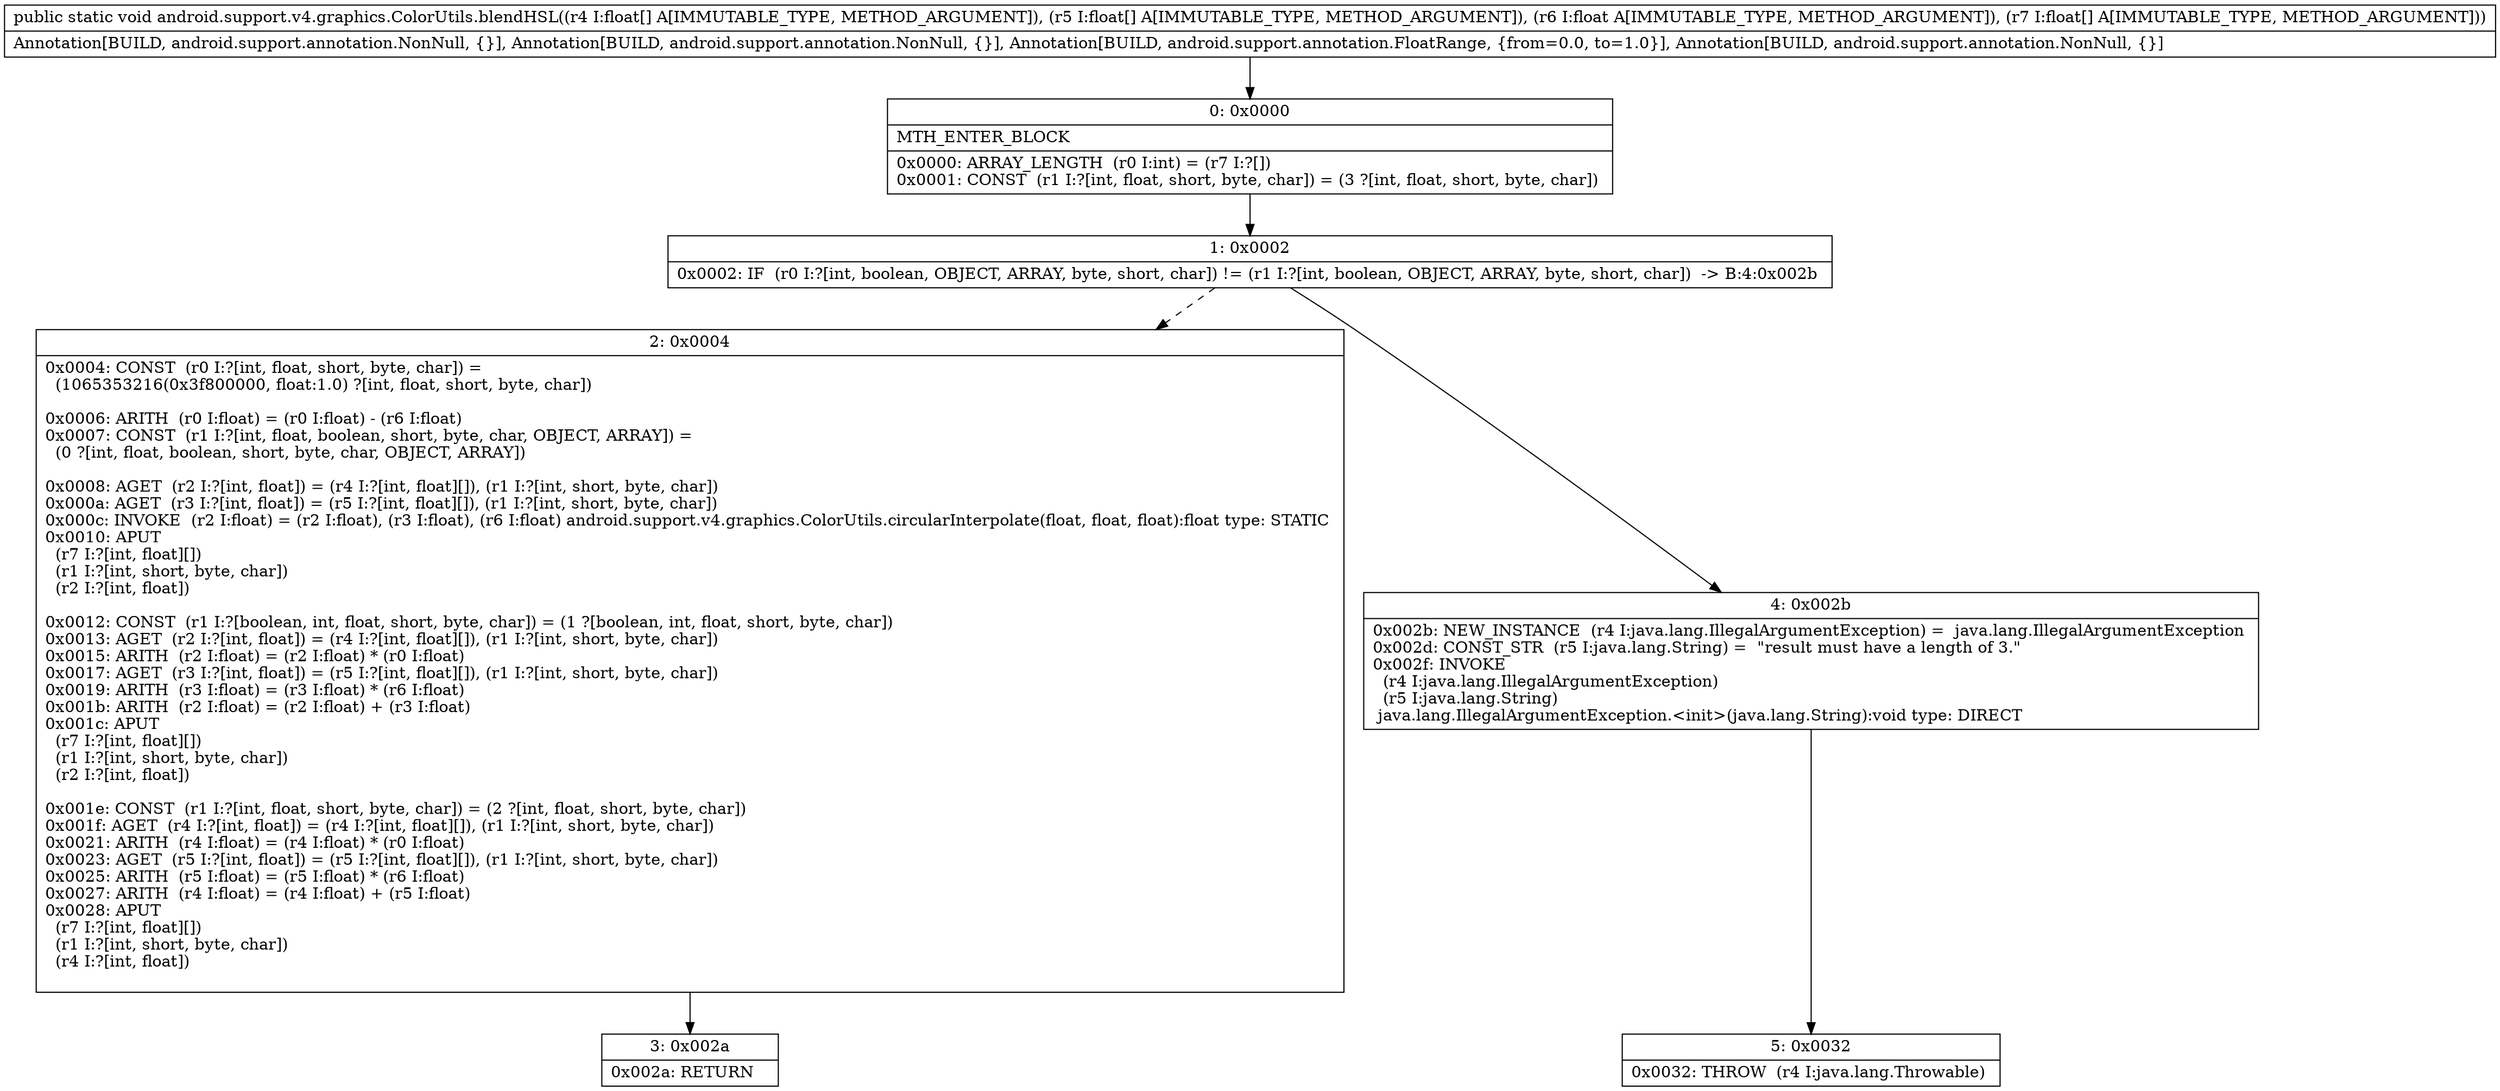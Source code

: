 digraph "CFG forandroid.support.v4.graphics.ColorUtils.blendHSL([F[FF[F)V" {
Node_0 [shape=record,label="{0\:\ 0x0000|MTH_ENTER_BLOCK\l|0x0000: ARRAY_LENGTH  (r0 I:int) = (r7 I:?[]) \l0x0001: CONST  (r1 I:?[int, float, short, byte, char]) = (3 ?[int, float, short, byte, char]) \l}"];
Node_1 [shape=record,label="{1\:\ 0x0002|0x0002: IF  (r0 I:?[int, boolean, OBJECT, ARRAY, byte, short, char]) != (r1 I:?[int, boolean, OBJECT, ARRAY, byte, short, char])  \-\> B:4:0x002b \l}"];
Node_2 [shape=record,label="{2\:\ 0x0004|0x0004: CONST  (r0 I:?[int, float, short, byte, char]) = \l  (1065353216(0x3f800000, float:1.0) ?[int, float, short, byte, char])\l \l0x0006: ARITH  (r0 I:float) = (r0 I:float) \- (r6 I:float) \l0x0007: CONST  (r1 I:?[int, float, boolean, short, byte, char, OBJECT, ARRAY]) = \l  (0 ?[int, float, boolean, short, byte, char, OBJECT, ARRAY])\l \l0x0008: AGET  (r2 I:?[int, float]) = (r4 I:?[int, float][]), (r1 I:?[int, short, byte, char]) \l0x000a: AGET  (r3 I:?[int, float]) = (r5 I:?[int, float][]), (r1 I:?[int, short, byte, char]) \l0x000c: INVOKE  (r2 I:float) = (r2 I:float), (r3 I:float), (r6 I:float) android.support.v4.graphics.ColorUtils.circularInterpolate(float, float, float):float type: STATIC \l0x0010: APUT  \l  (r7 I:?[int, float][])\l  (r1 I:?[int, short, byte, char])\l  (r2 I:?[int, float])\l \l0x0012: CONST  (r1 I:?[boolean, int, float, short, byte, char]) = (1 ?[boolean, int, float, short, byte, char]) \l0x0013: AGET  (r2 I:?[int, float]) = (r4 I:?[int, float][]), (r1 I:?[int, short, byte, char]) \l0x0015: ARITH  (r2 I:float) = (r2 I:float) * (r0 I:float) \l0x0017: AGET  (r3 I:?[int, float]) = (r5 I:?[int, float][]), (r1 I:?[int, short, byte, char]) \l0x0019: ARITH  (r3 I:float) = (r3 I:float) * (r6 I:float) \l0x001b: ARITH  (r2 I:float) = (r2 I:float) + (r3 I:float) \l0x001c: APUT  \l  (r7 I:?[int, float][])\l  (r1 I:?[int, short, byte, char])\l  (r2 I:?[int, float])\l \l0x001e: CONST  (r1 I:?[int, float, short, byte, char]) = (2 ?[int, float, short, byte, char]) \l0x001f: AGET  (r4 I:?[int, float]) = (r4 I:?[int, float][]), (r1 I:?[int, short, byte, char]) \l0x0021: ARITH  (r4 I:float) = (r4 I:float) * (r0 I:float) \l0x0023: AGET  (r5 I:?[int, float]) = (r5 I:?[int, float][]), (r1 I:?[int, short, byte, char]) \l0x0025: ARITH  (r5 I:float) = (r5 I:float) * (r6 I:float) \l0x0027: ARITH  (r4 I:float) = (r4 I:float) + (r5 I:float) \l0x0028: APUT  \l  (r7 I:?[int, float][])\l  (r1 I:?[int, short, byte, char])\l  (r4 I:?[int, float])\l \l}"];
Node_3 [shape=record,label="{3\:\ 0x002a|0x002a: RETURN   \l}"];
Node_4 [shape=record,label="{4\:\ 0x002b|0x002b: NEW_INSTANCE  (r4 I:java.lang.IllegalArgumentException) =  java.lang.IllegalArgumentException \l0x002d: CONST_STR  (r5 I:java.lang.String) =  \"result must have a length of 3.\" \l0x002f: INVOKE  \l  (r4 I:java.lang.IllegalArgumentException)\l  (r5 I:java.lang.String)\l java.lang.IllegalArgumentException.\<init\>(java.lang.String):void type: DIRECT \l}"];
Node_5 [shape=record,label="{5\:\ 0x0032|0x0032: THROW  (r4 I:java.lang.Throwable) \l}"];
MethodNode[shape=record,label="{public static void android.support.v4.graphics.ColorUtils.blendHSL((r4 I:float[] A[IMMUTABLE_TYPE, METHOD_ARGUMENT]), (r5 I:float[] A[IMMUTABLE_TYPE, METHOD_ARGUMENT]), (r6 I:float A[IMMUTABLE_TYPE, METHOD_ARGUMENT]), (r7 I:float[] A[IMMUTABLE_TYPE, METHOD_ARGUMENT]))  | Annotation[BUILD, android.support.annotation.NonNull, \{\}], Annotation[BUILD, android.support.annotation.NonNull, \{\}], Annotation[BUILD, android.support.annotation.FloatRange, \{from=0.0, to=1.0\}], Annotation[BUILD, android.support.annotation.NonNull, \{\}]\l}"];
MethodNode -> Node_0;
Node_0 -> Node_1;
Node_1 -> Node_2[style=dashed];
Node_1 -> Node_4;
Node_2 -> Node_3;
Node_4 -> Node_5;
}

